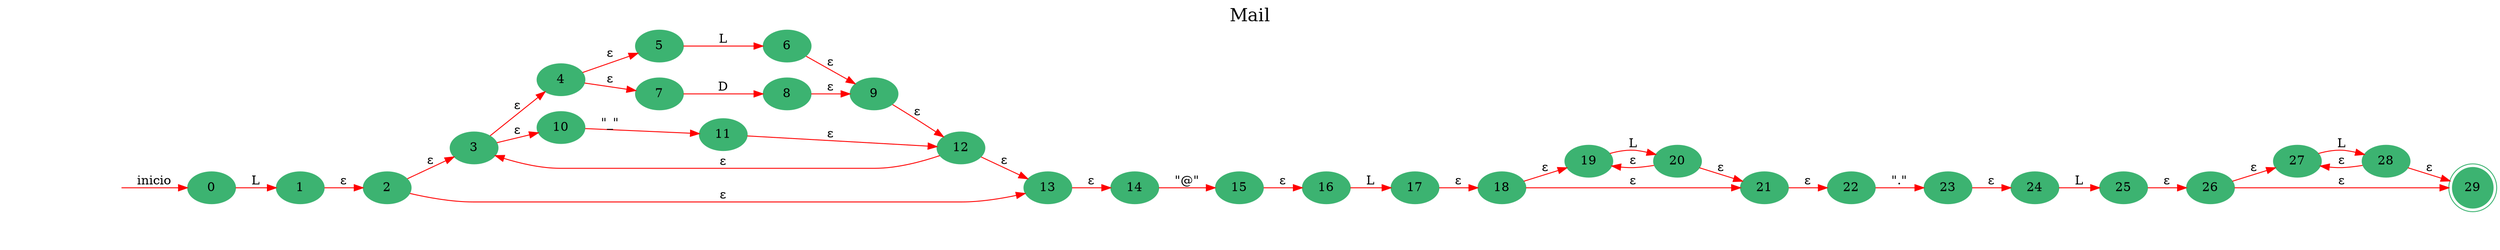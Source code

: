 digraph Mail {
	rankdir=LR;
	graph [label="Mail", labelloc=t, fontsize=20]; 
	node [style = filled,color = mediumseagreen]; 0 1 2 3 4 5 6 7 8 9 10 11 12 13 14 15 16 17 18 19 20 21 22 23 24 25 26 27 28 29;
	node [shape=circle];
	node [color=midnightblue,fontcolor=white];
	edge [color=red];
	secret_node [style=invis];
	secret_node -> 0 [label="inicio"];
	0 -> 1 [label="L"];
	1 -> 2 [label="ε"];
	2 -> 3 [label="ε"];
	2 -> 13 [label="ε"];
	3 -> 10 [label="ε"];
	3 -> 4 [label="ε"];
	4 -> 7 [label="ε"];
	4 -> 5 [label="ε"];
	5 -> 6 [label="L"];
	6 -> 9 [label="ε"];
	7 -> 8 [label="D"];
	8 -> 9 [label="ε"];
	9 -> 12 [label="ε"];
	10 -> 11 [label="\"_\""];
	11 -> 12 [label="ε"];
	12 -> 3 [label="ε"];
	12 -> 13 [label="ε"];
	13 -> 14 [label="ε"];
	14 -> 15 [label="\"@\""];
	15 -> 16 [label="ε"];
	16 -> 17 [label="L"];
	17 -> 18 [label="ε"];
	18 -> 19 [label="ε"];
	18 -> 21 [label="ε"];
	19 -> 20 [label="L"];
	20 -> 19 [label="ε"];
	20 -> 21 [label="ε"];
	21 -> 22 [label="ε"];
	22 -> 23 [label="\".\""];
	23 -> 24 [label="ε"];
	24 -> 25 [label="L"];
	25 -> 26 [label="ε"];
	26 -> 27 [label="ε"];
	26 -> 29 [label="ε"];
	27 -> 28 [label="L"];
	28 -> 27 [label="ε"];
	28 -> 29 [label="ε"];
29[shape=doublecircle]}